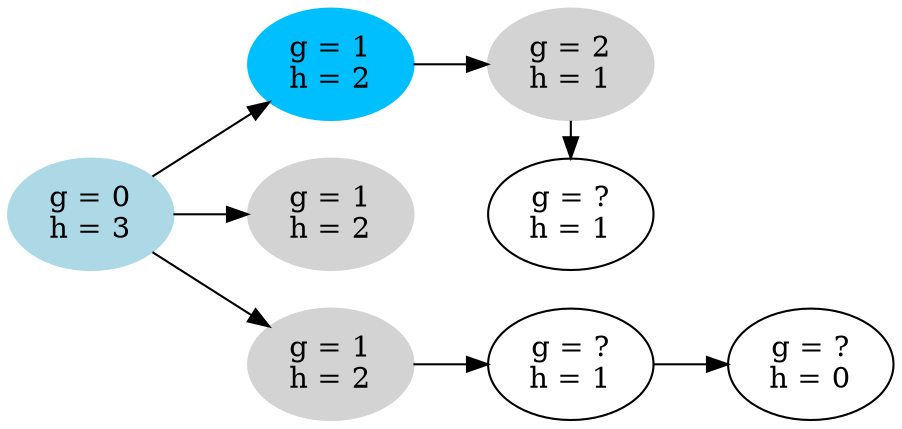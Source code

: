 digraph G {
    rankdir=LR;
    { A [ label = "g = 0\nh = 3", style = filled, color = lightblue ] }
    { rank = same; B [ label = "g = 1\nh = 2", style = filled, color = deepskyblue1 ]; C [ label = "g = 1\nh = 2", style = filled, color = lightgrey ]; D [ label = "g = 1\nh = 2", style = filled, color = lightgrey ] }
    { rank = same; E [ label = "g = 2\nh = 1", style = filled, color = lightgrey ]; F [ label = "g = \?\nh = 1" ]; G [ label = "g = \?\nh = 1" ] }
    { H  [ label = "g = \?\nh = 0" ] }
    A -> { B C D }
    B -> E
    E -> F
    D -> G
    G -> H
}
